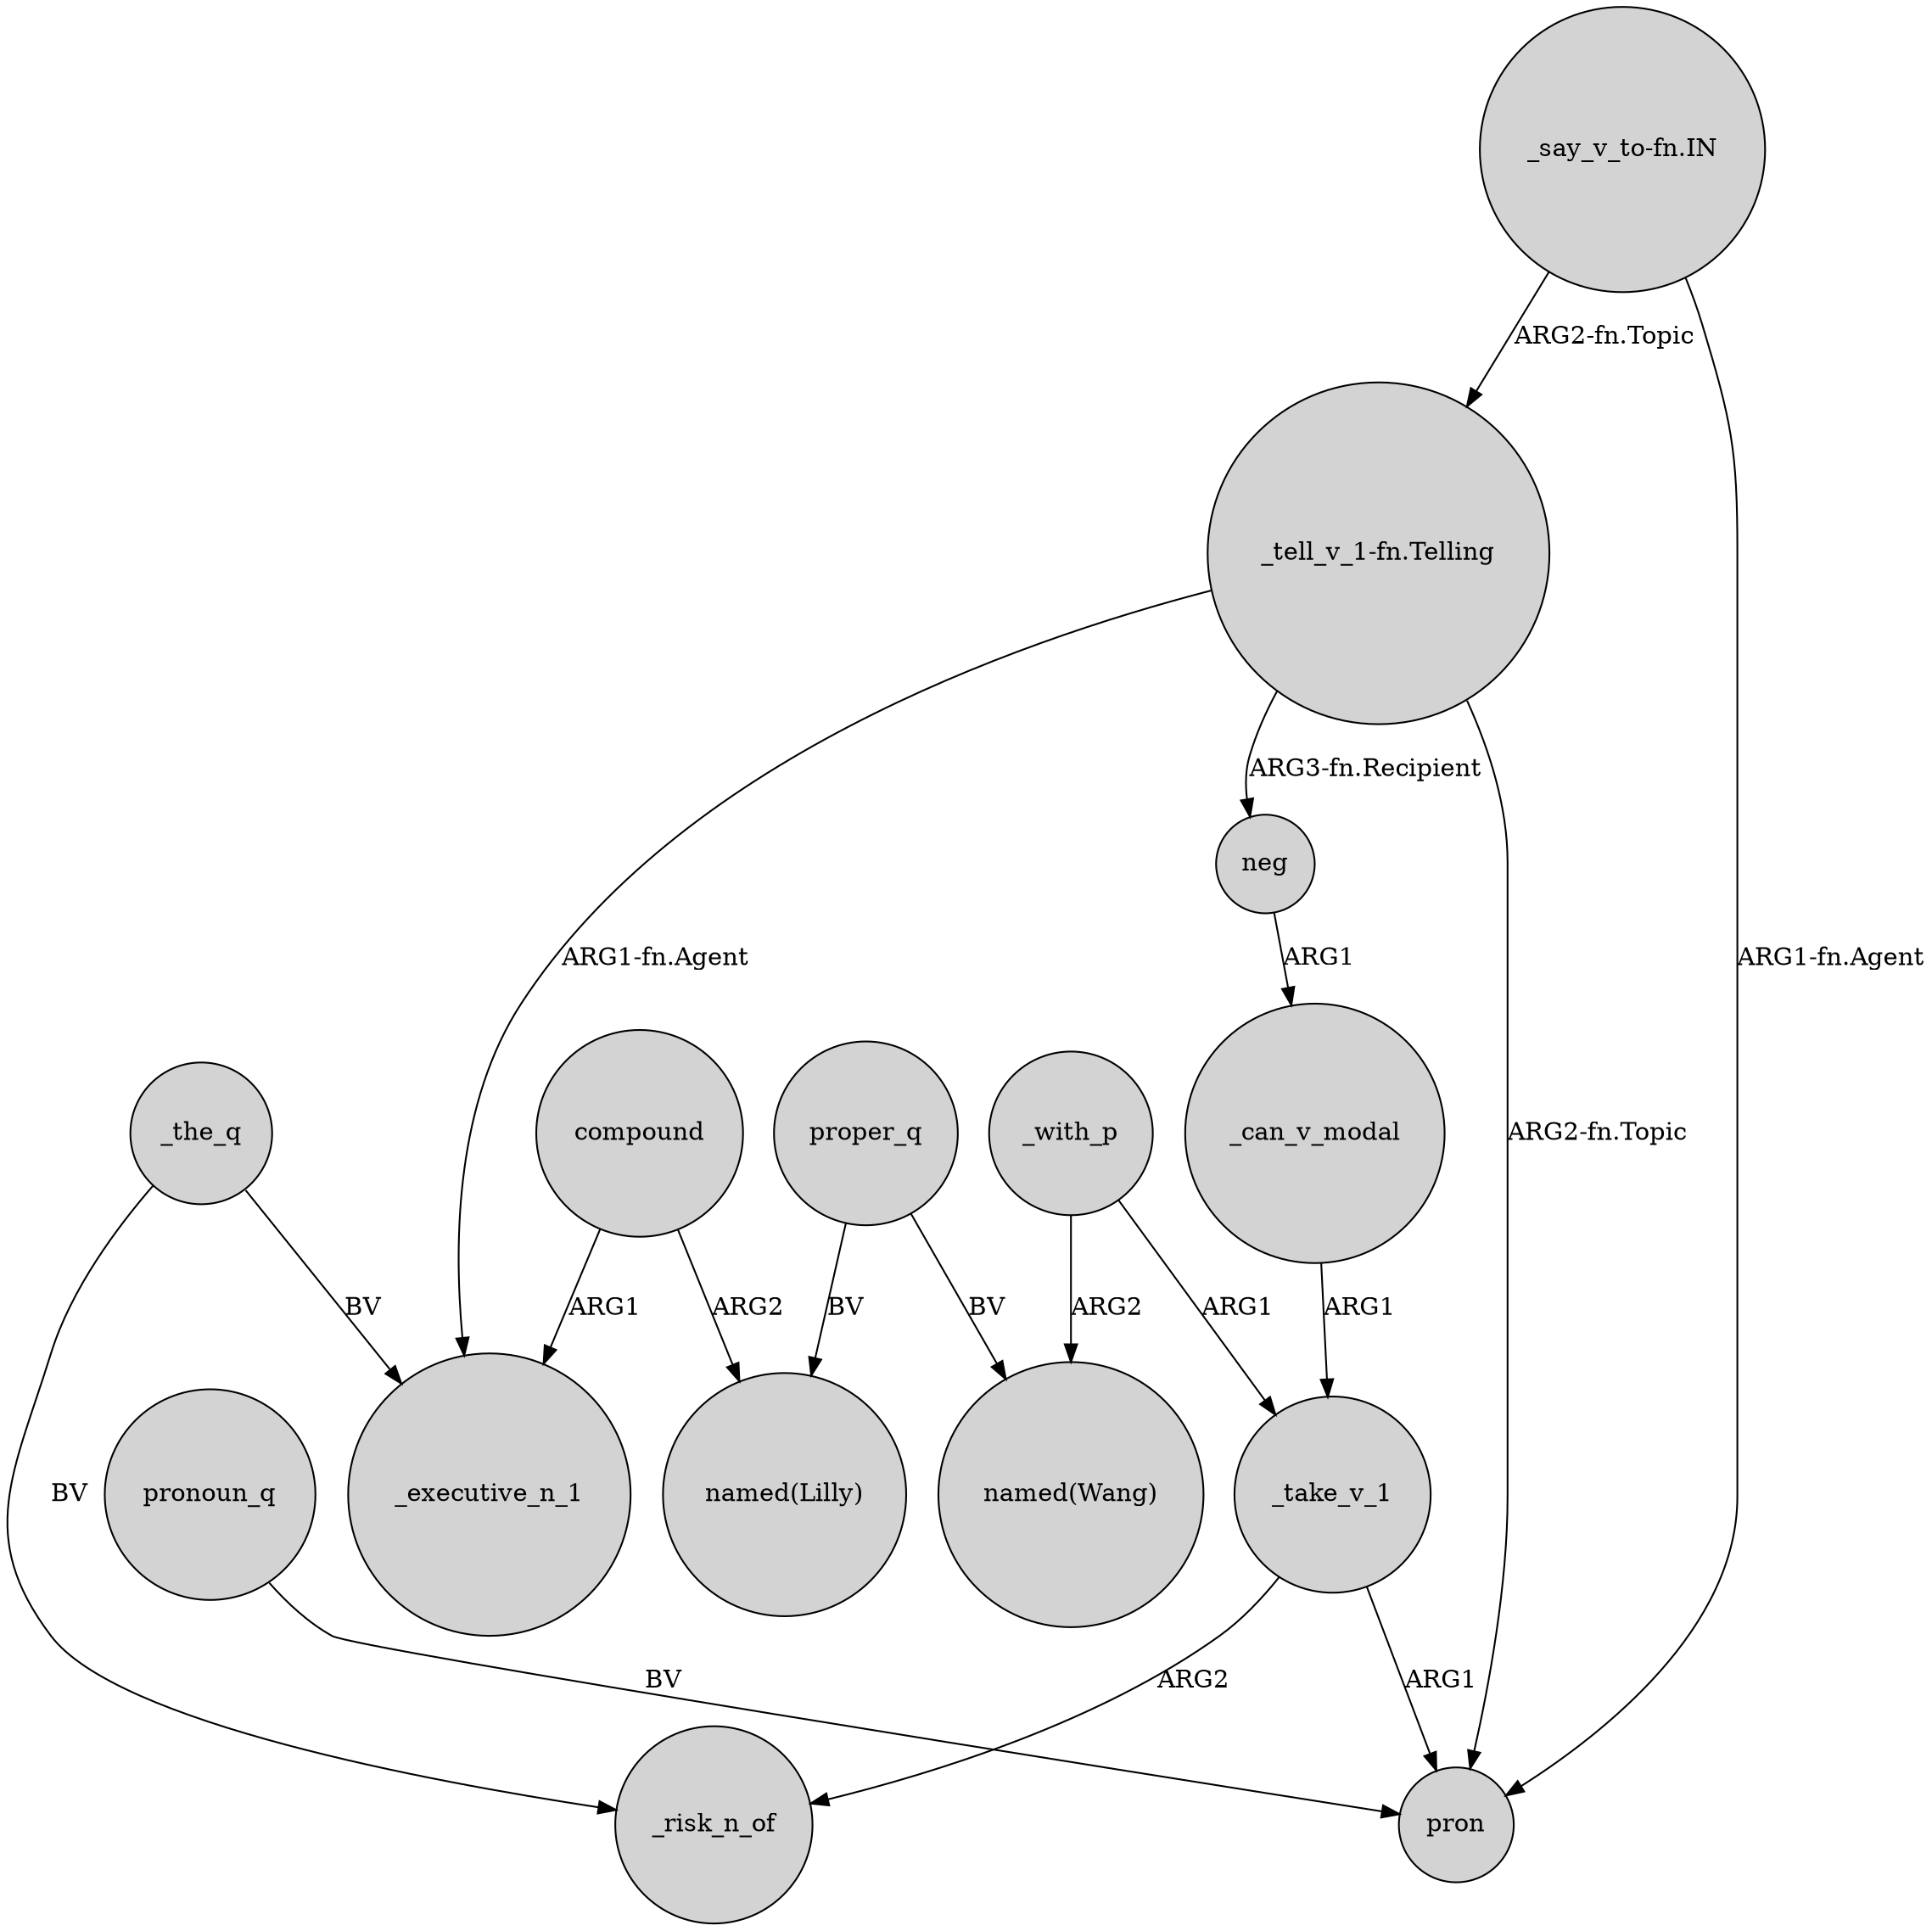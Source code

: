 digraph {
	node [shape=circle style=filled]
	compound -> _executive_n_1 [label=ARG1]
	"_tell_v_1-fn.Telling" -> pron [label="ARG2-fn.Topic"]
	_can_v_modal -> _take_v_1 [label=ARG1]
	_with_p -> _take_v_1 [label=ARG1]
	proper_q -> "named(Wang)" [label=BV]
	proper_q -> "named(Lilly)" [label=BV]
	compound -> "named(Lilly)" [label=ARG2]
	_take_v_1 -> pron [label=ARG1]
	_with_p -> "named(Wang)" [label=ARG2]
	"_tell_v_1-fn.Telling" -> neg [label="ARG3-fn.Recipient"]
	"_say_v_to-fn.IN" -> "_tell_v_1-fn.Telling" [label="ARG2-fn.Topic"]
	_the_q -> _executive_n_1 [label=BV]
	"_tell_v_1-fn.Telling" -> _executive_n_1 [label="ARG1-fn.Agent"]
	_take_v_1 -> _risk_n_of [label=ARG2]
	_the_q -> _risk_n_of [label=BV]
	neg -> _can_v_modal [label=ARG1]
	"_say_v_to-fn.IN" -> pron [label="ARG1-fn.Agent"]
	pronoun_q -> pron [label=BV]
}
